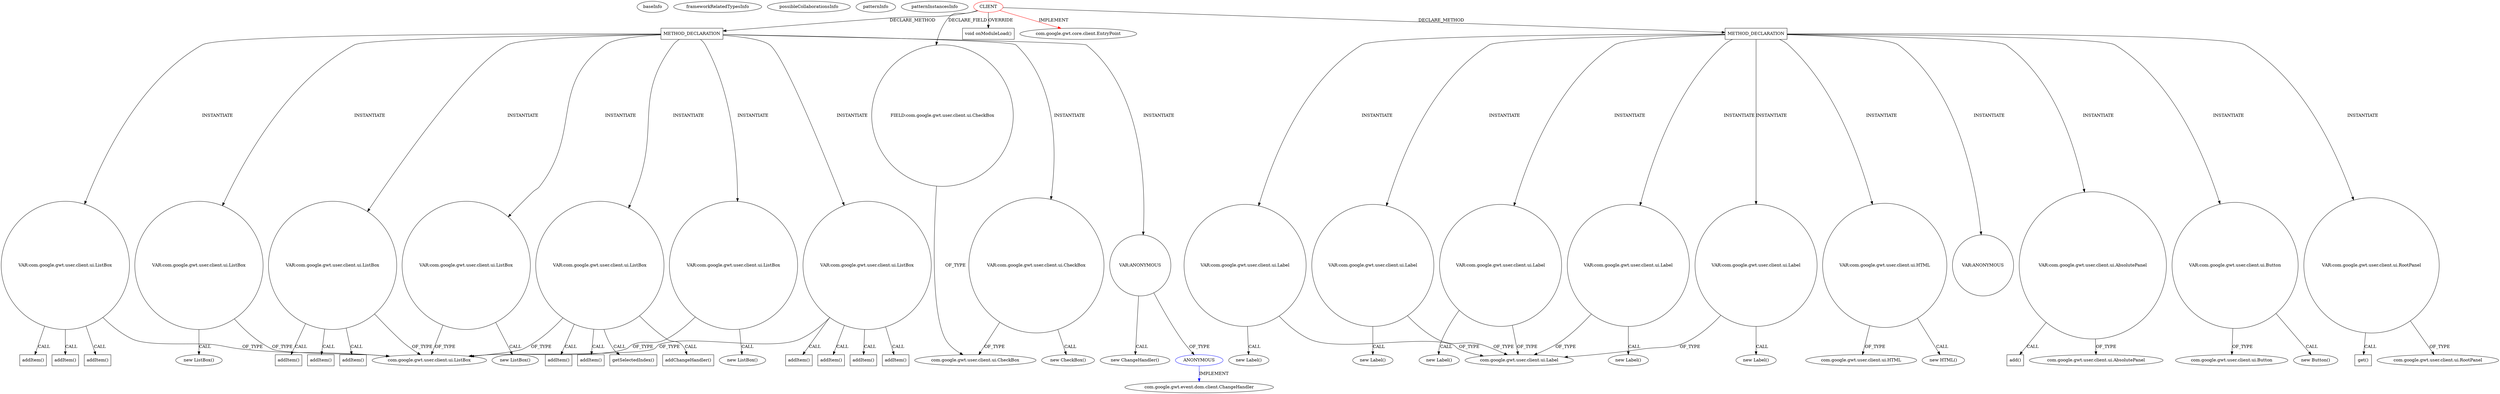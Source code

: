 digraph {
baseInfo[graphId=953,category="pattern",isAnonymous=false,possibleRelation=true]
frameworkRelatedTypesInfo[0="com.google.gwt.core.client.EntryPoint"]
possibleCollaborationsInfo[0="953~INSTANTIATION-CLIENT_METHOD_DECLARATION-~com.google.gwt.core.client.EntryPoint ~com.google.gwt.event.dom.client.ChangeHandler ~false~true"]
patternInfo[frequency=2.0,patternRootClient=0]
patternInstancesInfo[0="spydon-esiade~/spydon-esiade/esiade-master/src/net/esiade/client/Esiade.java~Esiade~4504",1="DeannaSurma-Census~/DeannaSurma-Census/Census-master/src/com/cs4302/census/client/Census.java~Census~109"]
441[label="new CheckBox()",vertexType="CONSTRUCTOR_CALL",isFrameworkType=false]
442[label="VAR:com.google.gwt.user.client.ui.CheckBox",vertexType="VARIABLE_EXPRESION",isFrameworkType=false,shape=circle]
178[label="METHOD_DECLARATION",vertexType="CLIENT_METHOD_DECLARATION",isFrameworkType=false,shape=box]
0[label="CLIENT",vertexType="ROOT_CLIENT_CLASS_DECLARATION",isFrameworkType=false,color=red]
4[label="FIELD:com.google.gwt.user.client.ui.CheckBox",vertexType="FIELD_DECLARATION",isFrameworkType=false,shape=circle]
64[label="void onModuleLoad()",vertexType="OVERRIDING_METHOD_DECLARATION",isFrameworkType=false,shape=box]
3[label="com.google.gwt.user.client.ui.CheckBox",vertexType="FRAMEWORK_CLASS_TYPE",isFrameworkType=false]
1[label="com.google.gwt.core.client.EntryPoint",vertexType="FRAMEWORK_INTERFACE_TYPE",isFrameworkType=false]
354[label="VAR:ANONYMOUS",vertexType="VARIABLE_EXPRESION",isFrameworkType=false,shape=circle]
355[label="ANONYMOUS",vertexType="REFERENCE_ANONYMOUS_DECLARATION",isFrameworkType=false,color=blue]
353[label="new ChangeHandler()",vertexType="CONSTRUCTOR_CALL",isFrameworkType=false]
356[label="com.google.gwt.event.dom.client.ChangeHandler",vertexType="FRAMEWORK_INTERFACE_TYPE",isFrameworkType=false]
444[label="METHOD_DECLARATION",vertexType="CLIENT_METHOD_DECLARATION",isFrameworkType=false,shape=box]
595[label="VAR:com.google.gwt.user.client.ui.Label",vertexType="VARIABLE_EXPRESION",isFrameworkType=false,shape=circle]
453[label="com.google.gwt.user.client.ui.Label",vertexType="FRAMEWORK_CLASS_TYPE",isFrameworkType=false]
504[label="VAR:com.google.gwt.user.client.ui.Label",vertexType="VARIABLE_EXPRESION",isFrameworkType=false,shape=circle]
686[label="VAR:com.google.gwt.user.client.ui.Label",vertexType="VARIABLE_EXPRESION",isFrameworkType=false,shape=circle]
717[label="VAR:com.google.gwt.user.client.ui.Label",vertexType="VARIABLE_EXPRESION",isFrameworkType=false,shape=circle]
787[label="VAR:com.google.gwt.user.client.ui.Label",vertexType="VARIABLE_EXPRESION",isFrameworkType=false,shape=circle]
836[label="VAR:com.google.gwt.user.client.ui.HTML",vertexType="VARIABLE_EXPRESION",isFrameworkType=false,shape=circle]
835[label="new HTML()",vertexType="CONSTRUCTOR_CALL",isFrameworkType=false]
827[label="VAR:ANONYMOUS",vertexType="VARIABLE_EXPRESION",isFrameworkType=false,shape=circle]
716[label="new Label()",vertexType="CONSTRUCTOR_CALL",isFrameworkType=false]
594[label="new Label()",vertexType="CONSTRUCTOR_CALL",isFrameworkType=false]
786[label="new Label()",vertexType="CONSTRUCTOR_CALL",isFrameworkType=false]
503[label="new Label()",vertexType="CONSTRUCTOR_CALL",isFrameworkType=false]
685[label="new Label()",vertexType="CONSTRUCTOR_CALL",isFrameworkType=false]
636[label="VAR:com.google.gwt.user.client.ui.AbsolutePanel",vertexType="VARIABLE_EXPRESION",isFrameworkType=false,shape=circle]
447[label="com.google.gwt.user.client.ui.AbsolutePanel",vertexType="FRAMEWORK_CLASS_TYPE",isFrameworkType=false]
637[label="add()",vertexType="INSIDE_CALL",isFrameworkType=false,shape=box]
821[label="VAR:com.google.gwt.user.client.ui.Button",vertexType="VARIABLE_EXPRESION",isFrameworkType=false,shape=circle]
820[label="new Button()",vertexType="CONSTRUCTOR_CALL",isFrameworkType=false]
837[label="com.google.gwt.user.client.ui.HTML",vertexType="FRAMEWORK_CLASS_TYPE",isFrameworkType=false]
15[label="com.google.gwt.user.client.ui.Button",vertexType="FRAMEWORK_CLASS_TYPE",isFrameworkType=false]
409[label="VAR:com.google.gwt.user.client.ui.ListBox",vertexType="VARIABLE_EXPRESION",isFrameworkType=false,shape=circle]
415[label="addItem()",vertexType="INSIDE_CALL",isFrameworkType=false,shape=box]
7[label="com.google.gwt.user.client.ui.ListBox",vertexType="FRAMEWORK_CLASS_TYPE",isFrameworkType=false]
407[label="VAR:com.google.gwt.user.client.ui.ListBox",vertexType="VARIABLE_EXPRESION",isFrameworkType=false,shape=circle]
410[label="addItem()",vertexType="INSIDE_CALL",isFrameworkType=false,shape=box]
419[label="VAR:com.google.gwt.user.client.ui.ListBox",vertexType="VARIABLE_EXPRESION",isFrameworkType=false,shape=circle]
425[label="addItem()",vertexType="INSIDE_CALL",isFrameworkType=false,shape=box]
427[label="VAR:com.google.gwt.user.client.ui.ListBox",vertexType="VARIABLE_EXPRESION",isFrameworkType=false,shape=circle]
420[label="addItem()",vertexType="INSIDE_CALL",isFrameworkType=false,shape=box]
413[label="addItem()",vertexType="INSIDE_CALL",isFrameworkType=false,shape=box]
423[label="addItem()",vertexType="INSIDE_CALL",isFrameworkType=false,shape=box]
346[label="VAR:com.google.gwt.user.client.ui.ListBox",vertexType="VARIABLE_EXPRESION",isFrameworkType=false,shape=circle]
347[label="addItem()",vertexType="INSIDE_CALL",isFrameworkType=false,shape=box]
350[label="addItem()",vertexType="INSIDE_CALL",isFrameworkType=false,shape=box]
429[label="VAR:com.google.gwt.user.client.ui.ListBox",vertexType="VARIABLE_EXPRESION",isFrameworkType=false,shape=circle]
435[label="addItem()",vertexType="INSIDE_CALL",isFrameworkType=false,shape=box]
437[label="addItem()",vertexType="INSIDE_CALL",isFrameworkType=false,shape=box]
430[label="addItem()",vertexType="INSIDE_CALL",isFrameworkType=false,shape=box]
433[label="addItem()",vertexType="INSIDE_CALL",isFrameworkType=false,shape=box]
417[label="VAR:com.google.gwt.user.client.ui.ListBox",vertexType="VARIABLE_EXPRESION",isFrameworkType=false,shape=circle]
360[label="getSelectedIndex()",vertexType="INSIDE_CALL",isFrameworkType=false,shape=box]
352[label="addChangeHandler()",vertexType="INSIDE_CALL",isFrameworkType=false,shape=box]
448[label="VAR:com.google.gwt.user.client.ui.RootPanel",vertexType="VARIABLE_EXPRESION",isFrameworkType=false,shape=circle]
450[label="com.google.gwt.user.client.ui.RootPanel",vertexType="FRAMEWORK_CLASS_TYPE",isFrameworkType=false]
606[label="get()",vertexType="INSIDE_CALL",isFrameworkType=false,shape=box]
426[label="new ListBox()",vertexType="CONSTRUCTOR_CALL",isFrameworkType=false]
406[label="new ListBox()",vertexType="CONSTRUCTOR_CALL",isFrameworkType=false]
416[label="new ListBox()",vertexType="CONSTRUCTOR_CALL",isFrameworkType=false]
429->437[label="CALL"]
717->716[label="CALL"]
442->3[label="OF_TYPE"]
409->413[label="CALL"]
346->347[label="CALL"]
355->356[label="IMPLEMENT",color=blue]
0->64[label="OVERRIDE"]
346->352[label="CALL"]
429->7[label="OF_TYPE"]
429->430[label="CALL"]
821->15[label="OF_TYPE"]
178->354[label="INSTANTIATE"]
836->837[label="OF_TYPE"]
419->7[label="OF_TYPE"]
4->3[label="OF_TYPE"]
0->4[label="DECLARE_FIELD"]
409->7[label="OF_TYPE"]
504->453[label="OF_TYPE"]
448->450[label="OF_TYPE"]
444->686[label="INSTANTIATE"]
409->415[label="CALL"]
417->7[label="OF_TYPE"]
429->435[label="CALL"]
442->441[label="CALL"]
354->353[label="CALL"]
595->594[label="CALL"]
444->836[label="INSTANTIATE"]
444->787[label="INSTANTIATE"]
419->425[label="CALL"]
407->406[label="CALL"]
178->442[label="INSTANTIATE"]
444->504[label="INSTANTIATE"]
0->1[label="IMPLEMENT",color=red]
787->786[label="CALL"]
178->419[label="INSTANTIATE"]
444->717[label="INSTANTIATE"]
354->355[label="OF_TYPE"]
346->7[label="OF_TYPE"]
346->360[label="CALL"]
178->429[label="INSTANTIATE"]
0->178[label="DECLARE_METHOD"]
178->346[label="INSTANTIATE"]
444->827[label="INSTANTIATE"]
717->453[label="OF_TYPE"]
178->409[label="INSTANTIATE"]
636->447[label="OF_TYPE"]
686->685[label="CALL"]
787->453[label="OF_TYPE"]
0->444[label="DECLARE_METHOD"]
444->595[label="INSTANTIATE"]
417->416[label="CALL"]
636->637[label="CALL"]
444->636[label="INSTANTIATE"]
407->7[label="OF_TYPE"]
448->606[label="CALL"]
504->503[label="CALL"]
427->426[label="CALL"]
178->417[label="INSTANTIATE"]
178->407[label="INSTANTIATE"]
444->821[label="INSTANTIATE"]
419->423[label="CALL"]
346->350[label="CALL"]
821->820[label="CALL"]
444->448[label="INSTANTIATE"]
409->410[label="CALL"]
836->835[label="CALL"]
419->420[label="CALL"]
686->453[label="OF_TYPE"]
429->433[label="CALL"]
178->427[label="INSTANTIATE"]
595->453[label="OF_TYPE"]
427->7[label="OF_TYPE"]
}
